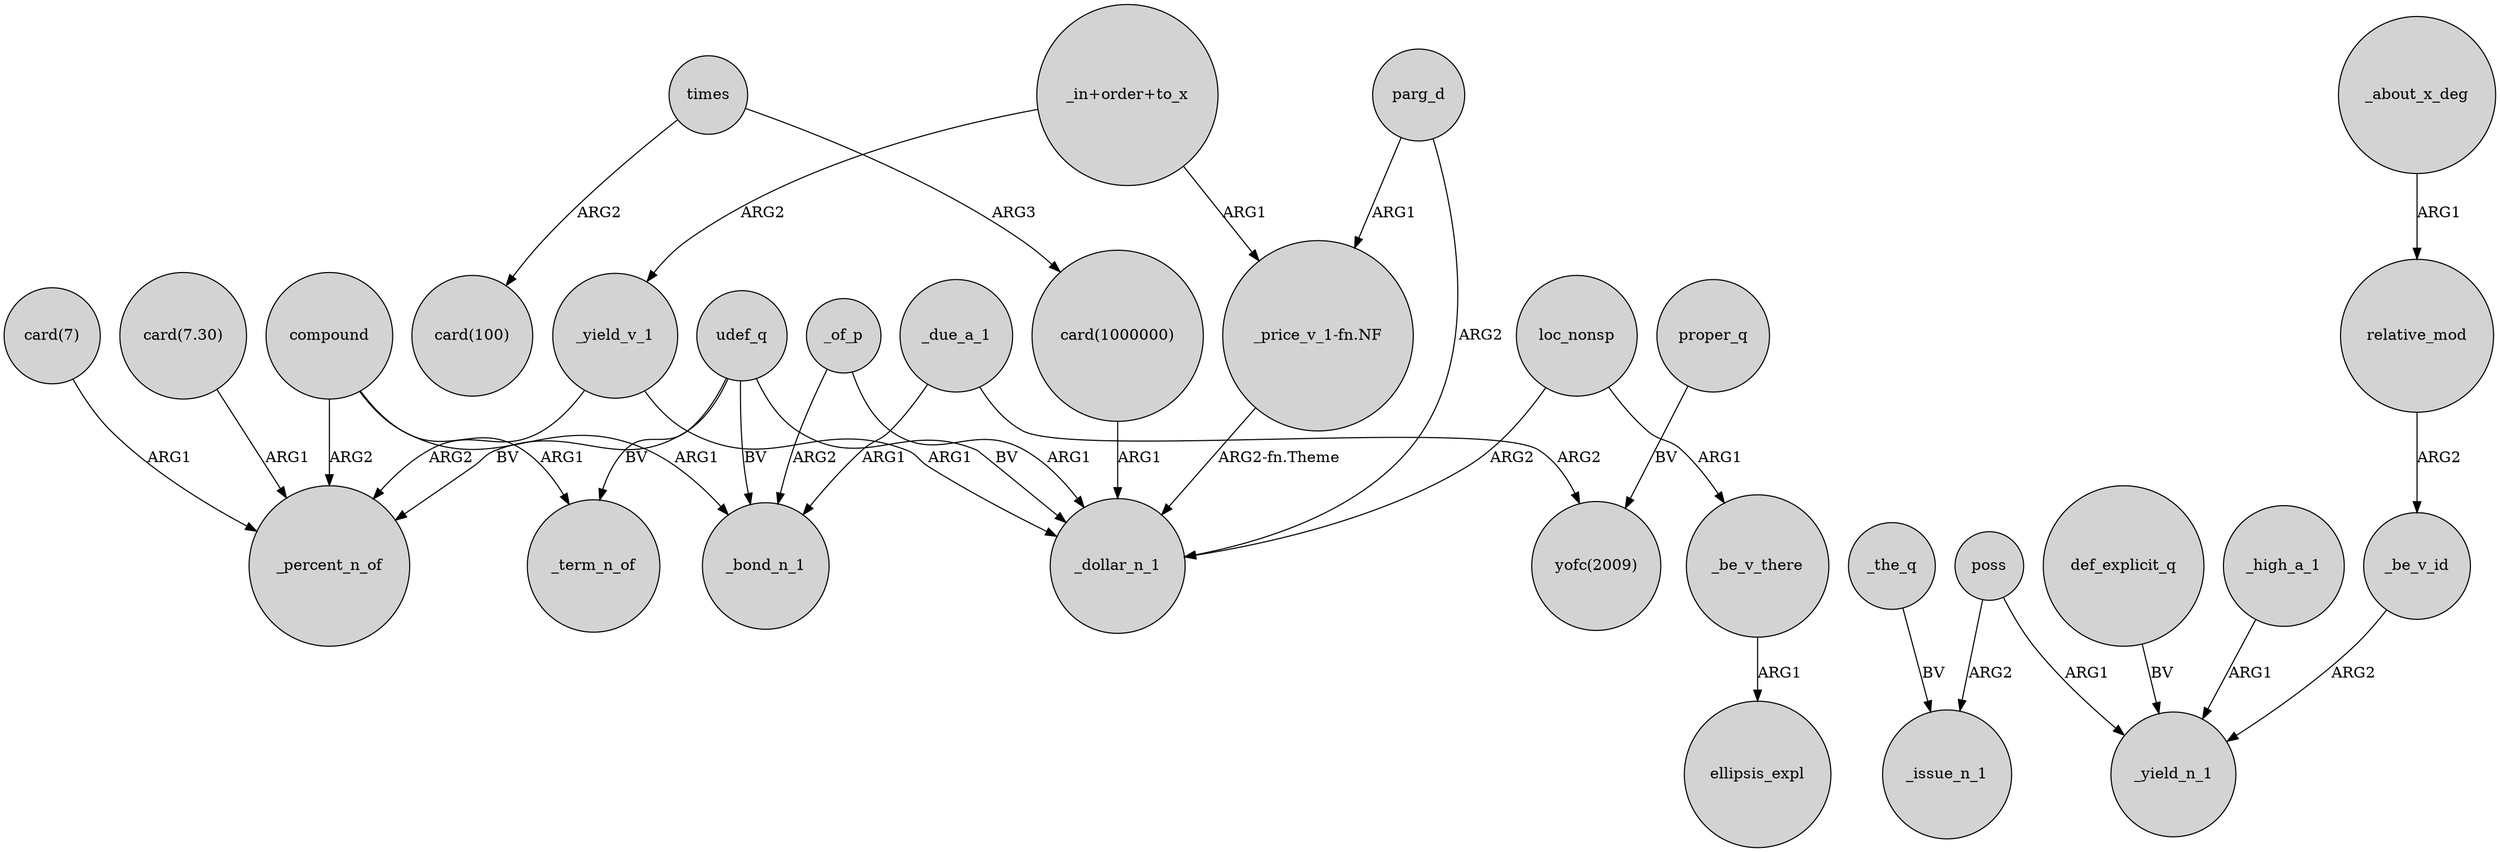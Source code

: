 digraph {
	node [shape=circle style=filled]
	compound -> _term_n_of [label=ARG1]
	"card(1000000)" -> _dollar_n_1 [label=ARG1]
	_due_a_1 -> _bond_n_1 [label=ARG1]
	poss -> _issue_n_1 [label=ARG2]
	times -> "card(100)" [label=ARG2]
	"_price_v_1-fn.NF" -> _dollar_n_1 [label="ARG2-fn.Theme"]
	_of_p -> _dollar_n_1 [label=ARG1]
	_be_v_there -> ellipsis_expl [label=ARG1]
	"card(7)" -> _percent_n_of [label=ARG1]
	relative_mod -> _be_v_id [label=ARG2]
	compound -> _bond_n_1 [label=ARG1]
	loc_nonsp -> _be_v_there [label=ARG1]
	_yield_v_1 -> _dollar_n_1 [label=ARG1]
	loc_nonsp -> _dollar_n_1 [label=ARG2]
	_of_p -> _bond_n_1 [label=ARG2]
	def_explicit_q -> _yield_n_1 [label=BV]
	_the_q -> _issue_n_1 [label=BV]
	compound -> _percent_n_of [label=ARG2]
	_about_x_deg -> relative_mod [label=ARG1]
	poss -> _yield_n_1 [label=ARG1]
	udef_q -> _bond_n_1 [label=BV]
	"_in+order+to_x" -> "_price_v_1-fn.NF" [label=ARG1]
	"_in+order+to_x" -> _yield_v_1 [label=ARG2]
	times -> "card(1000000)" [label=ARG3]
	udef_q -> _term_n_of [label=BV]
	_high_a_1 -> _yield_n_1 [label=ARG1]
	parg_d -> "_price_v_1-fn.NF" [label=ARG1]
	_yield_v_1 -> _percent_n_of [label=ARG2]
	"card(7.30)" -> _percent_n_of [label=ARG1]
	parg_d -> _dollar_n_1 [label=ARG2]
	proper_q -> "yofc(2009)" [label=BV]
	udef_q -> _percent_n_of [label=BV]
	_due_a_1 -> "yofc(2009)" [label=ARG2]
	_be_v_id -> _yield_n_1 [label=ARG2]
	udef_q -> _dollar_n_1 [label=BV]
}
